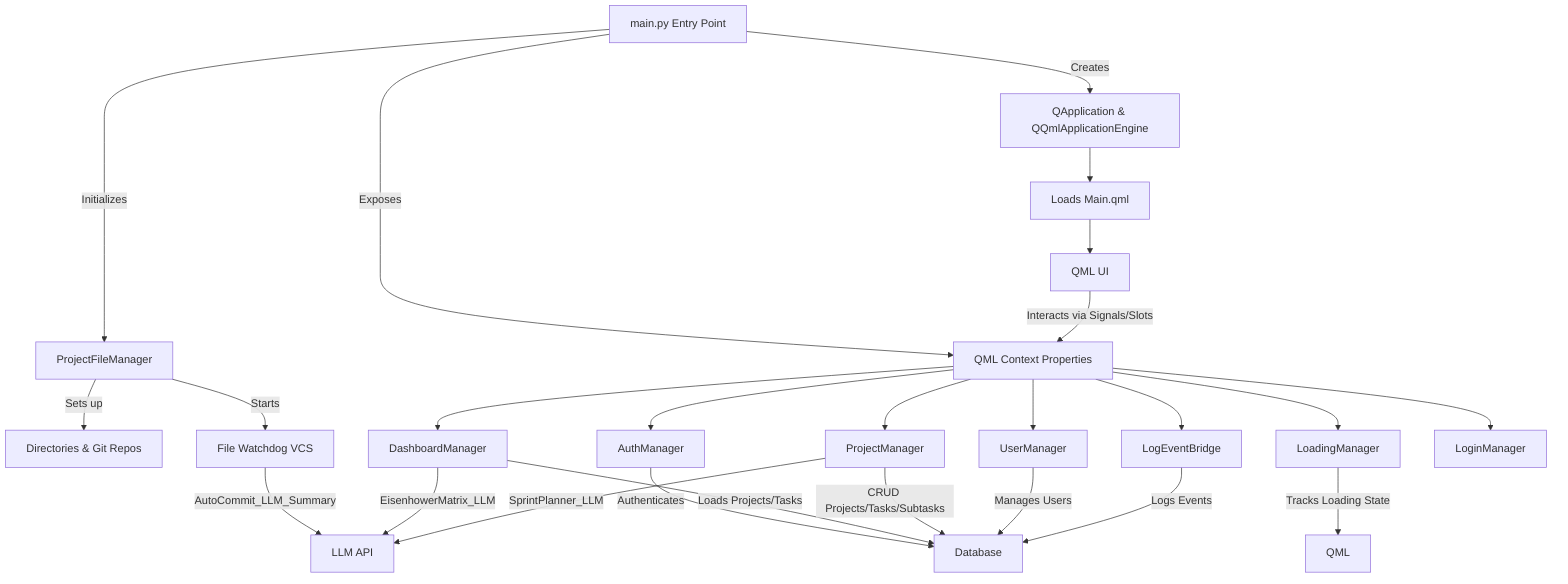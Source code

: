 flowchart TD
A[main.py Entry Point] -->|Initializes| B[ProjectFileManager]
B -->|Sets up| B1[Directories & Git Repos]
B -->|Starts| B2[File Watchdog VCS]
B2 -->|AutoCommit_LLM_Summary| B3[LLM API]
A -->|Creates| C[QApplication & QQmlApplicationEngine]
A -->|Exposes| D[QML Context Properties]
D --> E[AuthManager]
D --> F[DashboardManager]
D --> G[ProjectManager]
F -->|EisenhowerMatrix_LLM| B3
G -->|SprintPlanner_LLM| B3
D --> H[UserManager]
D --> I[LogEventBridge]
D --> J[LoadingManager]
D --> M[LoginManager]
E -->|Authenticates| DB[Database]
F -->|Loads Projects/Tasks| DB
G -->|CRUD Projects/Tasks/Subtasks| DB
H -->|Manages Users| DB
I -->|Logs Events| DB
J -->|Tracks Loading State| QML
C --> K[Loads Main.qml]
K --> L[QML UI]
L -->|Interacts via Signals/Slots| D